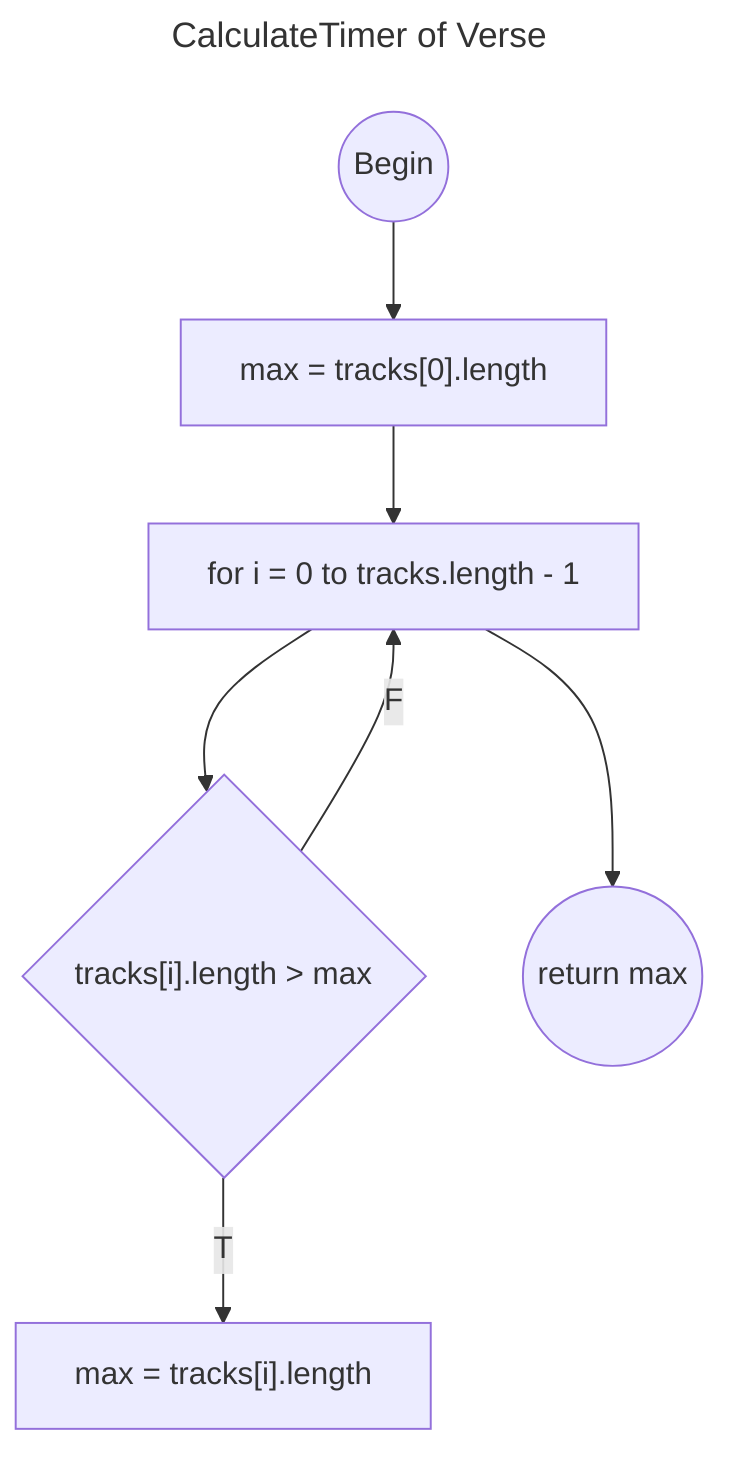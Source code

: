 ---
title: CalculateTimer of Verse
---

flowchart
    Start((Begin))
    Start --> max["max = tracks[0].length"]
    max --> i["for i = 0 to tracks.length - 1"]
    i --> check{"tracks[i].length > max"}
    check -->|T| setMax["max = tracks[i].length"]
    check -->|F| i
    i --> End((return max))